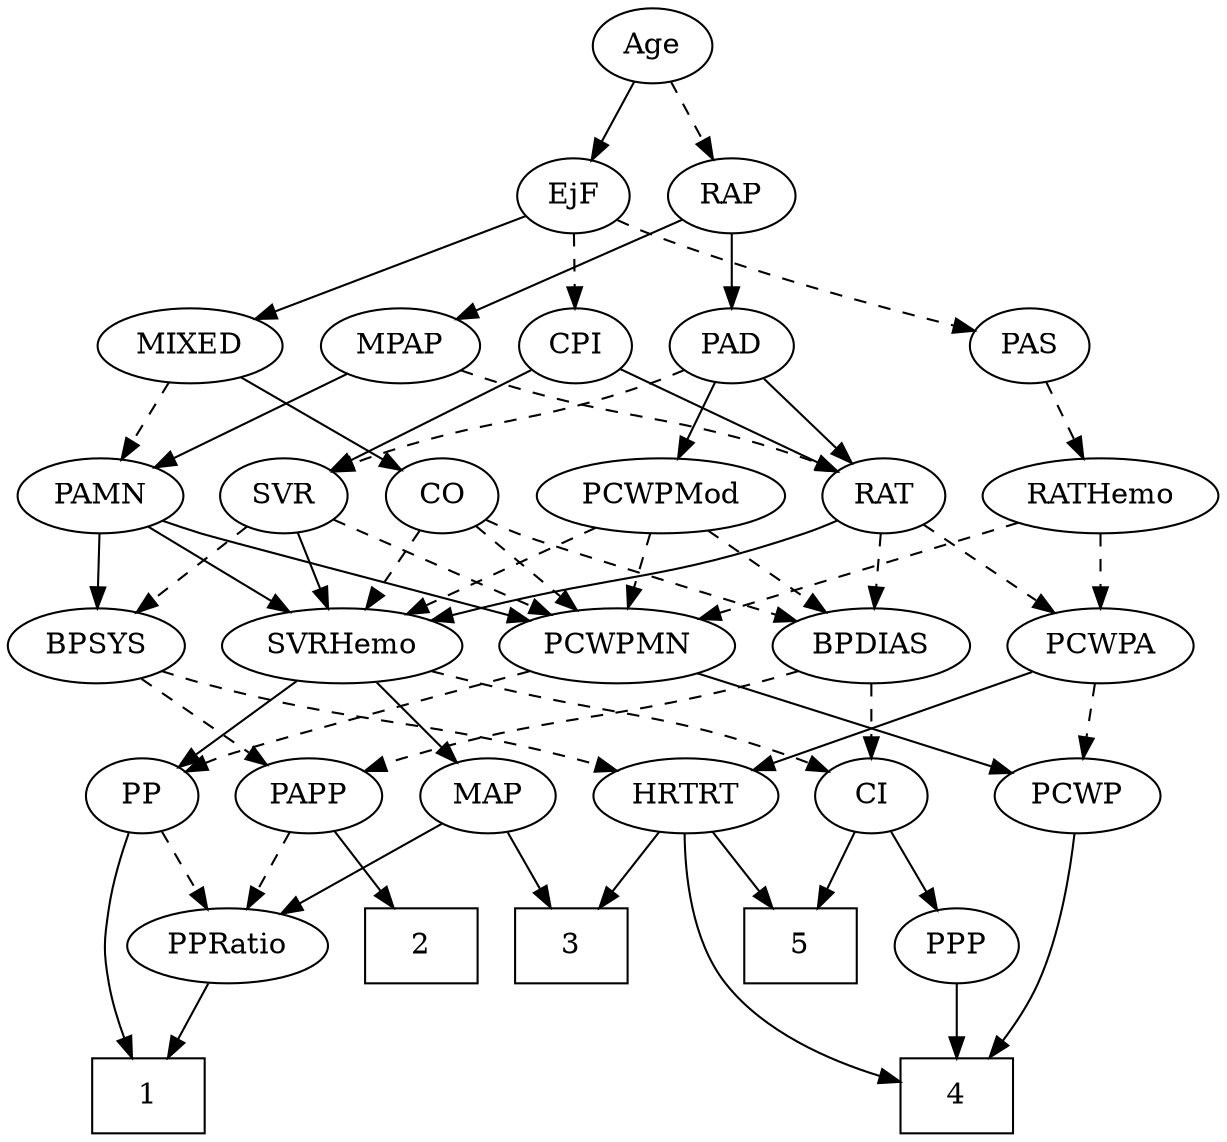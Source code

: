 strict digraph {
	graph [bb="0,0,543.4,540"];
	node [label="\N"];
	1	[height=0.5,
		pos="97,18",
		shape=box,
		width=0.75];
	2	[height=0.5,
		pos="82,90",
		shape=box,
		width=0.75];
	3	[height=0.5,
		pos="328,90",
		shape=box,
		width=0.75];
	4	[height=0.5,
		pos="455,18",
		shape=box,
		width=0.75];
	5	[height=0.5,
		pos="400,90",
		shape=box,
		width=0.75];
	Age	[height=0.5,
		pos="338,522",
		width=0.75];
	EjF	[height=0.5,
		pos="385,450",
		width=0.75];
	Age -> EjF	[pos="e,374.38,466.82 348.67,505.12 354.55,496.34 361.99,485.26 368.61,475.42",
		style=solid];
	RAP	[height=0.5,
		pos="302,450",
		width=0.77632];
	Age -> RAP	[pos="e,310.55,467.63 329.65,504.76 325.35,496.4 320.01,486.02 315.17,476.61",
		style=dashed];
	MIXED	[height=0.5,
		pos="395,378",
		width=1.1193];
	EjF -> MIXED	[pos="e,392.53,396.28 387.42,432.05 388.52,424.35 389.85,415.03 391.09,406.36",
		style=solid];
	PAS	[height=0.5,
		pos="489,378",
		width=0.75];
	EjF -> PAS	[pos="e,470.57,391.41 403.59,436.49 419.86,425.54 443.69,409.49 462.05,397.14",
		style=dashed];
	CPI	[height=0.5,
		pos="222,378",
		width=0.75];
	EjF -> CPI	[pos="e,243.25,389.23 362.38,439.93 336.88,429.61 294.24,412.11 258,396 256.2,395.2 254.35,394.37 252.5,393.52",
		style=dashed];
	MPAP	[height=0.5,
		pos="302,378",
		width=0.97491];
	RAP -> MPAP	[pos="e,302,396.1 302,431.7 302,423.98 302,414.71 302,406.11",
		style=solid];
	PAD	[height=0.5,
		pos="148,378",
		width=0.79437];
	RAP -> PAD	[pos="e,170.42,389.19 279.61,438.82 253.26,426.85 209.34,406.88 179.55,393.34",
		style=solid];
	CO	[height=0.5,
		pos="235,306",
		width=0.75];
	MIXED -> CO	[pos="e,256.26,317.2 366.3,365.09 341.09,354.54 303.46,338.59 271,324 269.2,323.19 267.36,322.35 265.5,321.5",
		style=solid];
	PAMN	[height=0.5,
		pos="390,306",
		width=1.011];
	MIXED -> PAMN	[pos="e,391.22,324.1 393.76,359.7 393.21,351.98 392.55,342.71 391.94,334.11",
		style=dashed];
	MPAP -> PAMN	[pos="e,371.49,321.73 320.23,362.5 332.77,352.52 349.63,339.11 363.63,327.98",
		style=solid];
	RAT	[height=0.5,
		pos="163,306",
		width=0.75827];
	MPAP -> RAT	[pos="e,184.21,317.68 277.79,364.81 254.34,353 218.7,335.05 193.37,322.29",
		style=dashed];
	BPSYS	[height=0.5,
		pos="400,234",
		width=1.0471];
	PAPP	[height=0.5,
		pos="104,162",
		width=0.88464];
	BPSYS -> PAPP	[pos="e,127.78,174.17 371.92,221.93 365.75,219.76 359.21,217.64 353,216 261.88,191.88 234.42,206.61 144,180 141.74,179.33 139.44,178.58 \
137.13,177.76",
		style=dashed];
	HRTRT	[height=0.5,
		pos="400,162",
		width=1.1013];
	BPSYS -> HRTRT	[pos="e,400,180.1 400,215.7 400,207.98 400,198.71 400,190.11",
		style=dashed];
	PAD -> RAT	[pos="e,159.3,324.28 151.63,360.05 153.3,352.26 155.32,342.82 157.2,334.08",
		style=solid];
	SVR	[height=0.5,
		pos="308,306",
		width=0.77632];
	PAD -> SVR	[pos="e,285.74,317.36 170.47,366.86 175.57,364.58 180.96,362.19 186,360 223.62,343.62 233.47,340.57 271,324 272.79,323.21 274.64,322.39 \
276.49,321.55",
		style=dashed];
	PCWPMod	[height=0.5,
		pos="66,306",
		width=1.4443];
	PAD -> PCWPMod	[pos="e,84.572,322.85 131.41,362.83 120.17,353.24 105.08,340.36 92.23,329.39",
		style=solid];
	PCWPMN	[height=0.5,
		pos="294,234",
		width=1.3902];
	CO -> PCWPMN	[pos="e,279.99,251.63 247.8,289.81 255.29,280.93 264.92,269.5 273.44,259.39",
		style=dashed];
	SVRHemo	[height=0.5,
		pos="176,234",
		width=1.3902];
	CO -> SVRHemo	[pos="e,190.01,251.63 222.2,289.81 214.71,280.93 205.08,269.5 196.56,259.39",
		style=dashed];
	BPDIAS	[height=0.5,
		pos="66,234",
		width=1.1735];
	CO -> BPDIAS	[pos="e,96.595,246.57 213.78,294.71 208.95,292.44 203.82,290.09 199,288 168.04,274.54 132.5,260.44 105.94,250.17",
		style=dashed];
	RATHemo	[height=0.5,
		pos="494,306",
		width=1.3721];
	PAS -> RATHemo	[pos="e,492.78,324.1 490.24,359.7 490.79,351.98 491.45,342.71 492.06,334.11",
		style=dashed];
	PAMN -> BPSYS	[pos="e,397.56,252.1 392.47,287.7 393.57,279.98 394.9,270.71 396.13,262.11",
		style=solid];
	PAMN -> PCWPMN	[pos="e,315.2,250.46 370.11,290.5 356.7,280.72 338.78,267.65 323.7,256.65",
		style=solid];
	PAMN -> SVRHemo	[pos="e,213.46,246.07 362,294.14 356.39,292.04 350.53,289.91 345,288 304.13,273.88 257.17,259.28 223.14,248.99",
		style=solid];
	PCWPA	[height=0.5,
		pos="497,234",
		width=1.1555];
	RATHemo -> PCWPA	[pos="e,496.27,252.1 494.74,287.7 495.07,279.98 495.47,270.71 495.84,262.11",
		style=dashed];
	RATHemo -> PCWPMN	[pos="e,328.6,247.11 459.62,292.97 426.13,281.25 375.08,263.38 338.51,250.58",
		style=dashed];
	CPI -> RAT	[pos="e,175.78,322.16 209.2,361.81 201.39,352.55 191.25,340.52 182.47,330.09",
		style=solid];
	CPI -> SVR	[pos="e,291.18,320.69 238.58,363.5 251.23,353.21 268.86,338.86 283.18,327.2",
		style=solid];
	RAT -> PCWPA	[pos="e,466.59,246.33 183.52,294.03 188.48,291.74 193.84,289.56 199,288 305.64,255.87 338.71,278.04 447,252 450.21,251.23 453.5,250.34 \
456.8,249.38",
		style=dashed];
	RAT -> SVRHemo	[pos="e,172.79,252.28 166.15,288.05 167.58,280.35 169.31,271.03 170.92,262.36",
		style=solid];
	RAT -> BPDIAS	[pos="e,86.709,249.94 145.21,292.16 131.14,282.01 111.22,267.64 94.88,255.84",
		style=dashed];
	SVR -> BPSYS	[pos="e,380.87,249.56 325.3,291.83 338.66,281.68 357.38,267.43 372.74,255.74",
		style=dashed];
	SVR -> PCWPMN	[pos="e,297.46,252.28 304.61,288.05 303.07,280.35 301.21,271.03 299.47,262.36",
		style=dashed];
	SVR -> SVRHemo	[pos="e,203.23,249.44 287.08,293.91 266.97,283.24 236.16,266.9 212.09,254.14",
		style=solid];
	PCWPMod -> PCWPMN	[pos="e,257.05,246.34 103.65,293.44 142.99,281.36 204.79,262.39 247.24,249.36",
		style=dashed];
	PCWPMod -> SVRHemo	[pos="e,152.56,249.92 89.868,289.81 105.69,279.74 126.63,266.42 143.9,255.42",
		style=dashed];
	PCWPMod -> BPDIAS	[pos="e,66,252.1 66,287.7 66,279.98 66,270.71 66,262.11",
		style=dashed];
	PCWP	[height=0.5,
		pos="493,162",
		width=0.97491];
	PCWPA -> PCWP	[pos="e,493.98,180.1 496.01,215.7 495.57,207.98 495.04,198.71 494.55,190.11",
		style=dashed];
	PCWPA -> HRTRT	[pos="e,420.21,177.58 476.43,218.15 462.45,208.06 443.76,194.58 428.37,183.47",
		style=solid];
	PP	[height=0.5,
		pos="27,162",
		width=0.75];
	PCWPMN -> PP	[pos="e,47.597,173.74 256.97,221.88 249.71,219.83 242.14,217.77 235,216 159.2,197.18 137.04,204.85 63,180 61.083,179.36 59.135,178.64 \
57.186,177.87",
		style=dashed];
	PCWPMN -> PCWP	[pos="e,466.07,173.6 329.54,221.29 361.04,210.8 408.25,194.83 449,180 451.51,179.09 454.1,178.13 456.7,177.15",
		style=solid];
	MAP	[height=0.5,
		pos="184,162",
		width=0.84854];
	SVRHemo -> MAP	[pos="e,182.05,180.1 177.98,215.7 178.86,207.98 179.92,198.71 180.9,190.11",
		style=solid];
	SVRHemo -> PP	[pos="e,48.316,173.08 146.72,219.29 123.91,208.61 91.429,193.38 63,180 61.218,179.16 59.386,178.3 57.538,177.43",
		style=solid];
	CI	[height=0.5,
		pos="260,162",
		width=0.75];
	SVRHemo -> CI	[pos="e,243.84,176.47 195.06,217.12 207.13,207.06 222.85,193.96 235.8,183.17",
		style=dashed];
	BPDIAS -> CI	[pos="e,238.86,173.49 98.332,222.21 143.67,207.07 220.97,181.22 224,180 225.83,179.26 227.69,178.48 229.57,177.67",
		style=dashed];
	BPDIAS -> PAPP	[pos="e,95.059,179.47 75.005,216.41 79.549,208.04 85.158,197.71 90.228,188.37",
		style=dashed];
	MAP -> 3	[pos="e,300.87,104.19 206.82,149.91 229.66,138.8 265.15,121.55 291.84,108.58",
		style=solid];
	PPRatio	[height=0.5,
		pos="167,90",
		width=1.1013];
	MAP -> PPRatio	[pos="e,171.2,108.28 179.88,144.05 177.99,136.26 175.7,126.82 173.58,118.08",
		style=solid];
	PP -> 1	[pos="e,75.715,36.053 27.86,143.99 29.413,125.34 33.771,95.023 46,72 51.652,61.359 60.066,51.361 68.439,42.979",
		style=solid];
	PP -> PPRatio	[pos="e,141.13,103.94 47.959,150.52 70.107,139.45 105.42,121.79 131.84,108.58",
		style=dashed];
	PPP	[height=0.5,
		pos="256,90",
		width=0.75];
	PPP -> 4	[pos="e,427.8,26.692 277.12,78.479 281.96,76.223 287.12,73.938 292,72 334.49,55.14 384.67,39.431 418.02,29.562",
		style=solid];
	PPRatio -> 1	[pos="e,114.29,36.292 151.12,73.116 142.37,64.373 131.33,53.334 121.51,43.51",
		style=solid];
	PCWP -> 4	[pos="e,459.6,36.189 488.42,143.87 481.91,119.56 469.94,74.819 462.23,46.013",
		style=solid];
	CI -> 5	[pos="e,372.63,104.68 280.96,150.52 302.7,139.65 337.12,122.44 363.37,109.31",
		style=solid];
	CI -> PPP	[pos="e,256.98,108.1 259.01,143.7 258.57,135.98 258.04,126.71 257.55,118.11",
		style=solid];
	PAPP -> 2	[pos="e,87.429,108.28 98.674,144.05 96.225,136.26 93.258,126.82 90.511,118.08",
		style=solid];
	PAPP -> PPRatio	[pos="e,152.62,106.98 117.98,145.46 126.19,136.35 136.71,124.65 145.91,114.43",
		style=dashed];
	HRTRT -> 3	[pos="e,345.7,108.21 384.02,145.46 374.89,136.58 363.23,125.25 352.92,115.23",
		style=solid];
	HRTRT -> 4	[pos="e,453.3,36.326 413.45,144.79 421.13,134.76 430.32,121.3 436,108 444.41,88.293 449.24,64.488 451.93,46.458",
		style=solid];
	HRTRT -> 5	[pos="e,400,108.1 400,143.7 400,135.98 400,126.71 400,118.11",
		style=solid];
}
